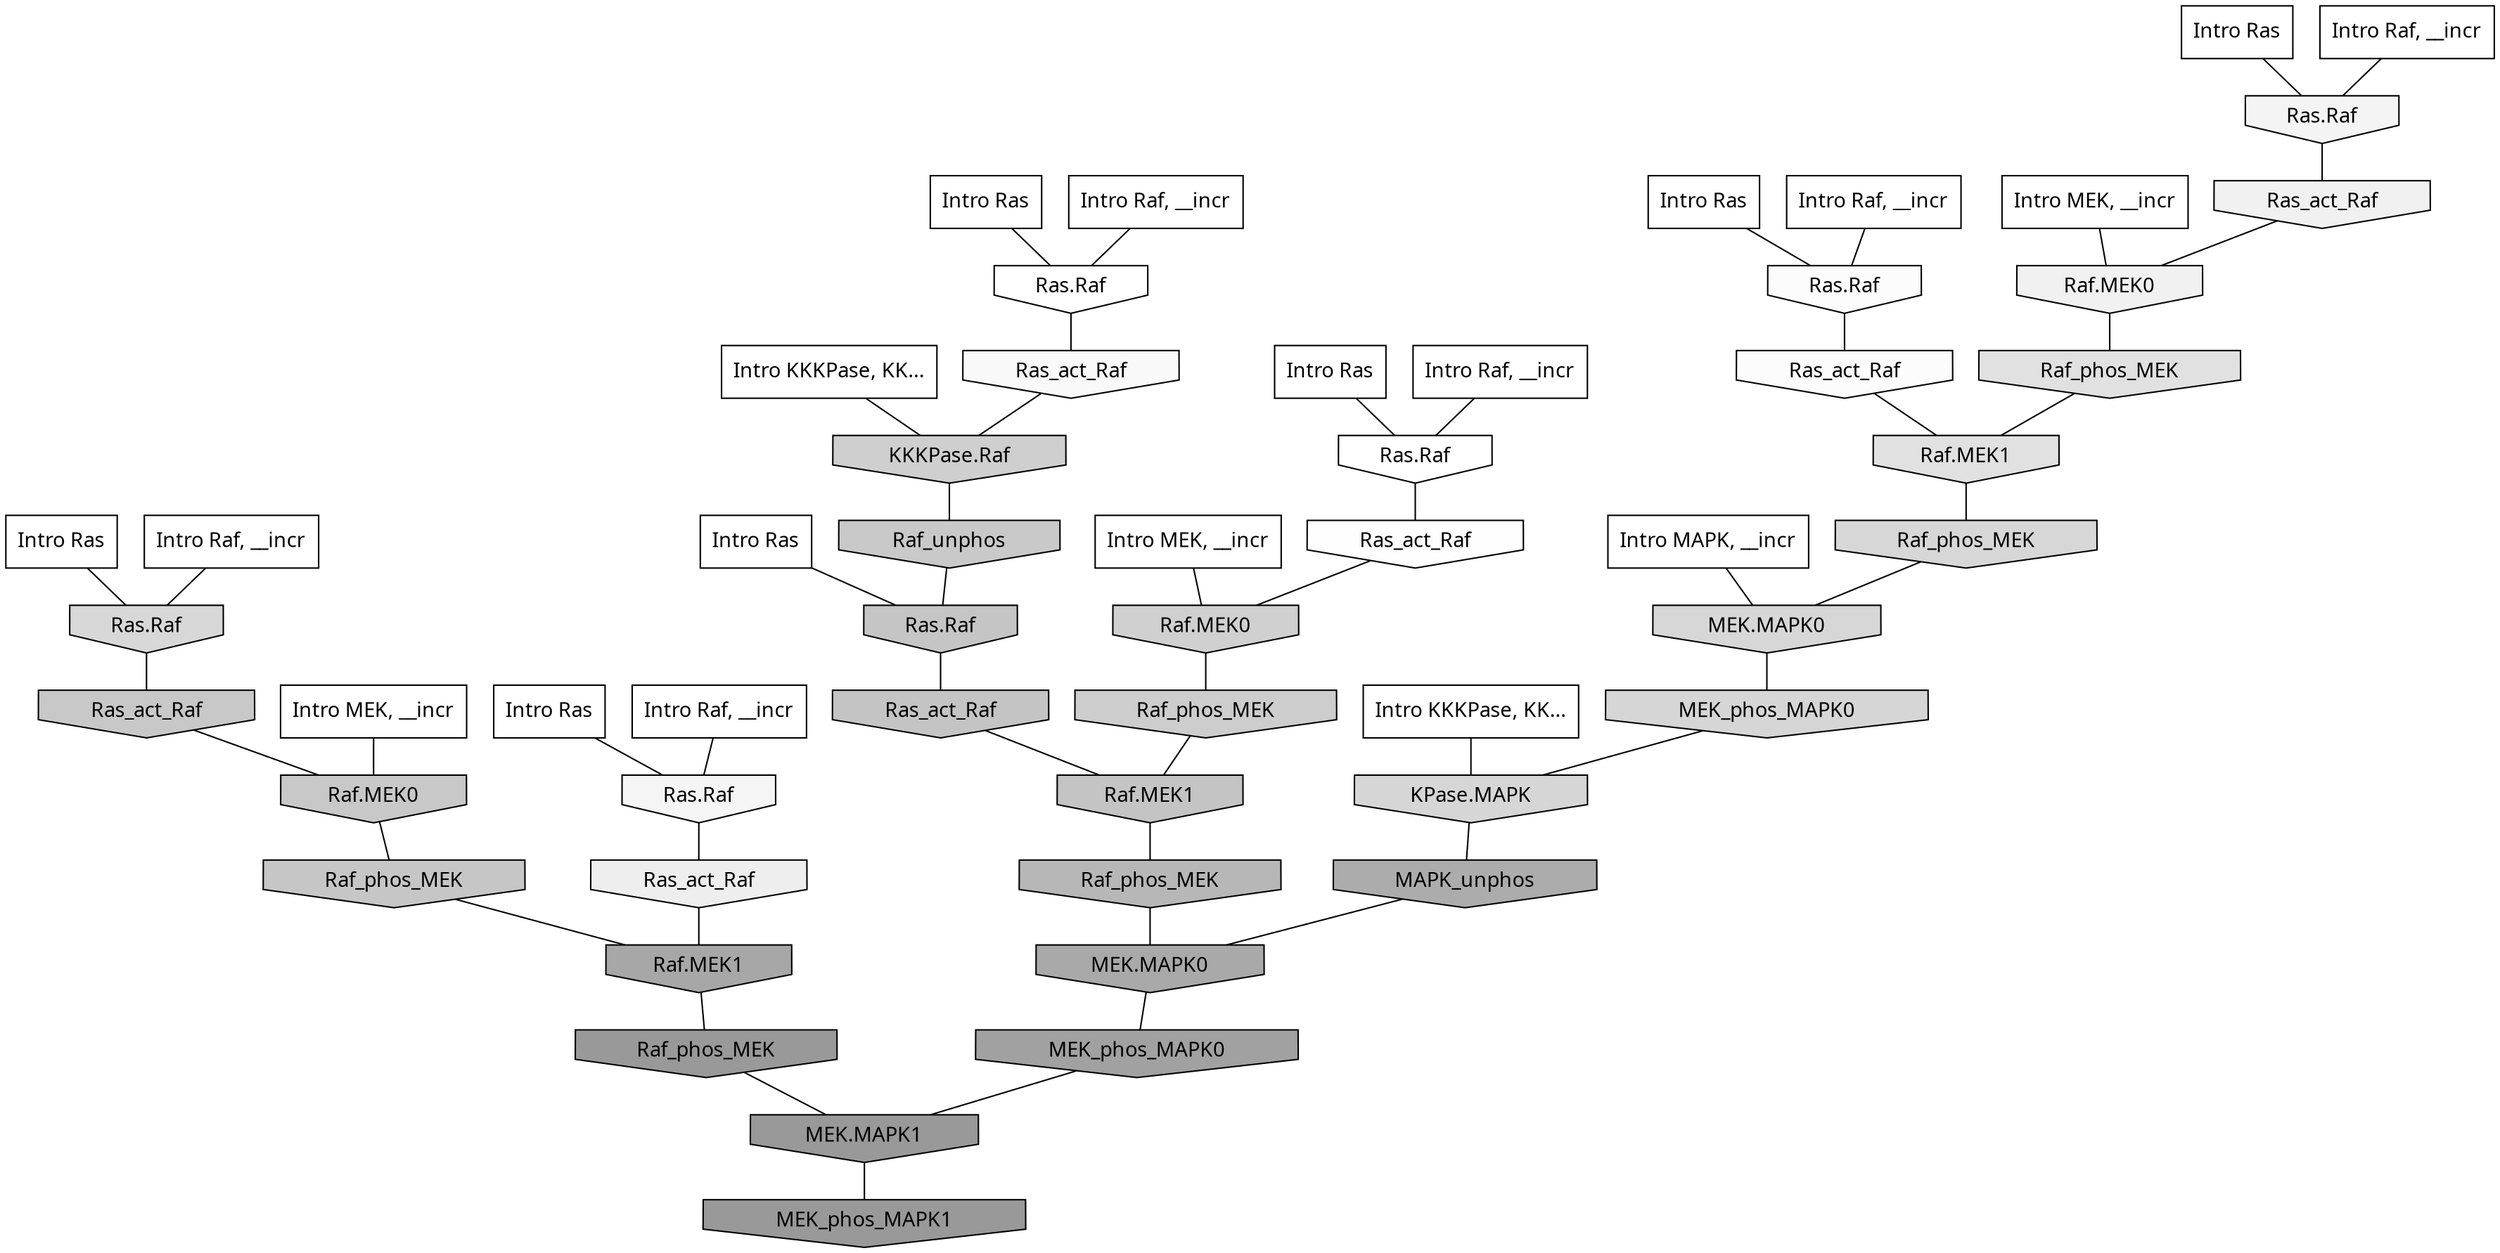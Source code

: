 digraph G{
  rankdir="TB";
  ranksep=0.30;
  node [fontname="CMU Serif"];
  edge [fontname="CMU Serif"];
  
  35 [label="Intro Ras", shape=rectangle, style=filled, fillcolor="0.000 0.000 1.000"]
  
  36 [label="Intro Ras", shape=rectangle, style=filled, fillcolor="0.000 0.000 1.000"]
  
  41 [label="Intro Ras", shape=rectangle, style=filled, fillcolor="0.000 0.000 1.000"]
  
  49 [label="Intro Ras", shape=rectangle, style=filled, fillcolor="0.000 0.000 1.000"]
  
  59 [label="Intro Ras", shape=rectangle, style=filled, fillcolor="0.000 0.000 1.000"]
  
  78 [label="Intro Ras", shape=rectangle, style=filled, fillcolor="0.000 0.000 1.000"]
  
  84 [label="Intro Ras", shape=rectangle, style=filled, fillcolor="0.000 0.000 1.000"]
  
  221 [label="Intro Raf, __incr", shape=rectangle, style=filled, fillcolor="0.000 0.000 1.000"]
  
  470 [label="Intro Raf, __incr", shape=rectangle, style=filled, fillcolor="0.000 0.000 1.000"]
  
  488 [label="Intro Raf, __incr", shape=rectangle, style=filled, fillcolor="0.000 0.000 1.000"]
  
  562 [label="Intro Raf, __incr", shape=rectangle, style=filled, fillcolor="0.000 0.000 1.000"]
  
  824 [label="Intro Raf, __incr", shape=rectangle, style=filled, fillcolor="0.000 0.000 1.000"]
  
  938 [label="Intro Raf, __incr", shape=rectangle, style=filled, fillcolor="0.000 0.000 1.000"]
  
  1270 [label="Intro MEK, __incr", shape=rectangle, style=filled, fillcolor="0.000 0.000 1.000"]
  
  1447 [label="Intro MEK, __incr", shape=rectangle, style=filled, fillcolor="0.000 0.000 1.000"]
  
  1616 [label="Intro MEK, __incr", shape=rectangle, style=filled, fillcolor="0.000 0.000 1.000"]
  
  2592 [label="Intro MAPK, __incr", shape=rectangle, style=filled, fillcolor="0.000 0.000 1.000"]
  
  3108 [label="Intro KKKPase, KK...", shape=rectangle, style=filled, fillcolor="0.000 0.000 1.000"]
  
  3183 [label="Intro KKKPase, KK...", shape=rectangle, style=filled, fillcolor="0.000 0.000 1.000"]
  
  3267 [label="Ras.Raf", shape=invhouse, style=filled, fillcolor="0.000 0.000 1.000"]
  
  3301 [label="Ras.Raf", shape=invhouse, style=filled, fillcolor="0.000 0.000 1.000"]
  
  3336 [label="Ras_act_Raf", shape=invhouse, style=filled, fillcolor="0.000 0.000 0.996"]
  
  3391 [label="Ras.Raf", shape=invhouse, style=filled, fillcolor="0.000 0.000 0.988"]
  
  3412 [label="Ras_act_Raf", shape=invhouse, style=filled, fillcolor="0.000 0.000 0.985"]
  
  3472 [label="Ras_act_Raf", shape=invhouse, style=filled, fillcolor="0.000 0.000 0.974"]
  
  3592 [label="Ras.Raf", shape=invhouse, style=filled, fillcolor="0.000 0.000 0.958"]
  
  3608 [label="Ras.Raf", shape=invhouse, style=filled, fillcolor="0.000 0.000 0.955"]
  
  3711 [label="Ras_act_Raf", shape=invhouse, style=filled, fillcolor="0.000 0.000 0.944"]
  
  3714 [label="Raf.MEK0", shape=invhouse, style=filled, fillcolor="0.000 0.000 0.944"]
  
  3899 [label="Ras_act_Raf", shape=invhouse, style=filled, fillcolor="0.000 0.000 0.930"]
  
  4589 [label="Raf_phos_MEK", shape=invhouse, style=filled, fillcolor="0.000 0.000 0.882"]
  
  4618 [label="Raf.MEK1", shape=invhouse, style=filled, fillcolor="0.000 0.000 0.880"]
  
  5156 [label="Ras.Raf", shape=invhouse, style=filled, fillcolor="0.000 0.000 0.847"]
  
  5281 [label="Raf_phos_MEK", shape=invhouse, style=filled, fillcolor="0.000 0.000 0.840"]
  
  5283 [label="MEK.MAPK0", shape=invhouse, style=filled, fillcolor="0.000 0.000 0.840"]
  
  5343 [label="MEK_phos_MAPK0", shape=invhouse, style=filled, fillcolor="0.000 0.000 0.837"]
  
  5365 [label="KPase.MAPK", shape=invhouse, style=filled, fillcolor="0.000 0.000 0.836"]
  
  5742 [label="Raf.MEK0", shape=invhouse, style=filled, fillcolor="0.000 0.000 0.813"]
  
  5812 [label="KKKPase.Raf", shape=invhouse, style=filled, fillcolor="0.000 0.000 0.810"]
  
  5965 [label="Raf_phos_MEK", shape=invhouse, style=filled, fillcolor="0.000 0.000 0.803"]
  
  6199 [label="Raf_unphos", shape=invhouse, style=filled, fillcolor="0.000 0.000 0.788"]
  
  6343 [label="Ras_act_Raf", shape=invhouse, style=filled, fillcolor="0.000 0.000 0.783"]
  
  6346 [label="Raf.MEK0", shape=invhouse, style=filled, fillcolor="0.000 0.000 0.783"]
  
  6502 [label="Raf_phos_MEK", shape=invhouse, style=filled, fillcolor="0.000 0.000 0.776"]
  
  6567 [label="Ras.Raf", shape=invhouse, style=filled, fillcolor="0.000 0.000 0.773"]
  
  6675 [label="Ras_act_Raf", shape=invhouse, style=filled, fillcolor="0.000 0.000 0.769"]
  
  6678 [label="Raf.MEK1", shape=invhouse, style=filled, fillcolor="0.000 0.000 0.769"]
  
  8329 [label="Raf_phos_MEK", shape=invhouse, style=filled, fillcolor="0.000 0.000 0.715"]
  
  9897 [label="MAPK_unphos", shape=invhouse, style=filled, fillcolor="0.000 0.000 0.673"]
  
  10324 [label="MEK.MAPK0", shape=invhouse, style=filled, fillcolor="0.000 0.000 0.663"]
  
  10815 [label="Raf.MEK1", shape=invhouse, style=filled, fillcolor="0.000 0.000 0.653"]
  
  12097 [label="MEK_phos_MAPK0", shape=invhouse, style=filled, fillcolor="0.000 0.000 0.629"]
  
  13839 [label="Raf_phos_MEK", shape=invhouse, style=filled, fillcolor="0.000 0.000 0.600"]
  
  13844 [label="MEK.MAPK1", shape=invhouse, style=filled, fillcolor="0.000 0.000 0.600"]
  
  13864 [label="MEK_phos_MAPK1", shape=invhouse, style=filled, fillcolor="0.000 0.000 0.600"]
  
  
  13844 -> 13864 [dir=none, color="0.000 0.000 0.000"] 
  13839 -> 13844 [dir=none, color="0.000 0.000 0.000"] 
  12097 -> 13844 [dir=none, color="0.000 0.000 0.000"] 
  10815 -> 13839 [dir=none, color="0.000 0.000 0.000"] 
  10324 -> 12097 [dir=none, color="0.000 0.000 0.000"] 
  9897 -> 10324 [dir=none, color="0.000 0.000 0.000"] 
  8329 -> 10324 [dir=none, color="0.000 0.000 0.000"] 
  6678 -> 8329 [dir=none, color="0.000 0.000 0.000"] 
  6675 -> 6678 [dir=none, color="0.000 0.000 0.000"] 
  6567 -> 6675 [dir=none, color="0.000 0.000 0.000"] 
  6502 -> 10815 [dir=none, color="0.000 0.000 0.000"] 
  6346 -> 6502 [dir=none, color="0.000 0.000 0.000"] 
  6343 -> 6346 [dir=none, color="0.000 0.000 0.000"] 
  6199 -> 6567 [dir=none, color="0.000 0.000 0.000"] 
  5965 -> 6678 [dir=none, color="0.000 0.000 0.000"] 
  5812 -> 6199 [dir=none, color="0.000 0.000 0.000"] 
  5742 -> 5965 [dir=none, color="0.000 0.000 0.000"] 
  5365 -> 9897 [dir=none, color="0.000 0.000 0.000"] 
  5343 -> 5365 [dir=none, color="0.000 0.000 0.000"] 
  5283 -> 5343 [dir=none, color="0.000 0.000 0.000"] 
  5281 -> 5283 [dir=none, color="0.000 0.000 0.000"] 
  5156 -> 6343 [dir=none, color="0.000 0.000 0.000"] 
  4618 -> 5281 [dir=none, color="0.000 0.000 0.000"] 
  4589 -> 4618 [dir=none, color="0.000 0.000 0.000"] 
  3899 -> 10815 [dir=none, color="0.000 0.000 0.000"] 
  3714 -> 4589 [dir=none, color="0.000 0.000 0.000"] 
  3711 -> 3714 [dir=none, color="0.000 0.000 0.000"] 
  3608 -> 3711 [dir=none, color="0.000 0.000 0.000"] 
  3592 -> 3899 [dir=none, color="0.000 0.000 0.000"] 
  3472 -> 5812 [dir=none, color="0.000 0.000 0.000"] 
  3412 -> 4618 [dir=none, color="0.000 0.000 0.000"] 
  3391 -> 3412 [dir=none, color="0.000 0.000 0.000"] 
  3336 -> 5742 [dir=none, color="0.000 0.000 0.000"] 
  3301 -> 3336 [dir=none, color="0.000 0.000 0.000"] 
  3267 -> 3472 [dir=none, color="0.000 0.000 0.000"] 
  3183 -> 5812 [dir=none, color="0.000 0.000 0.000"] 
  3108 -> 5365 [dir=none, color="0.000 0.000 0.000"] 
  2592 -> 5283 [dir=none, color="0.000 0.000 0.000"] 
  1616 -> 6346 [dir=none, color="0.000 0.000 0.000"] 
  1447 -> 3714 [dir=none, color="0.000 0.000 0.000"] 
  1270 -> 5742 [dir=none, color="0.000 0.000 0.000"] 
  938 -> 3267 [dir=none, color="0.000 0.000 0.000"] 
  824 -> 3301 [dir=none, color="0.000 0.000 0.000"] 
  562 -> 3391 [dir=none, color="0.000 0.000 0.000"] 
  488 -> 5156 [dir=none, color="0.000 0.000 0.000"] 
  470 -> 3608 [dir=none, color="0.000 0.000 0.000"] 
  221 -> 3592 [dir=none, color="0.000 0.000 0.000"] 
  84 -> 3592 [dir=none, color="0.000 0.000 0.000"] 
  78 -> 3608 [dir=none, color="0.000 0.000 0.000"] 
  59 -> 3391 [dir=none, color="0.000 0.000 0.000"] 
  49 -> 3267 [dir=none, color="0.000 0.000 0.000"] 
  41 -> 3301 [dir=none, color="0.000 0.000 0.000"] 
  36 -> 5156 [dir=none, color="0.000 0.000 0.000"] 
  35 -> 6567 [dir=none, color="0.000 0.000 0.000"] 
  
  }
